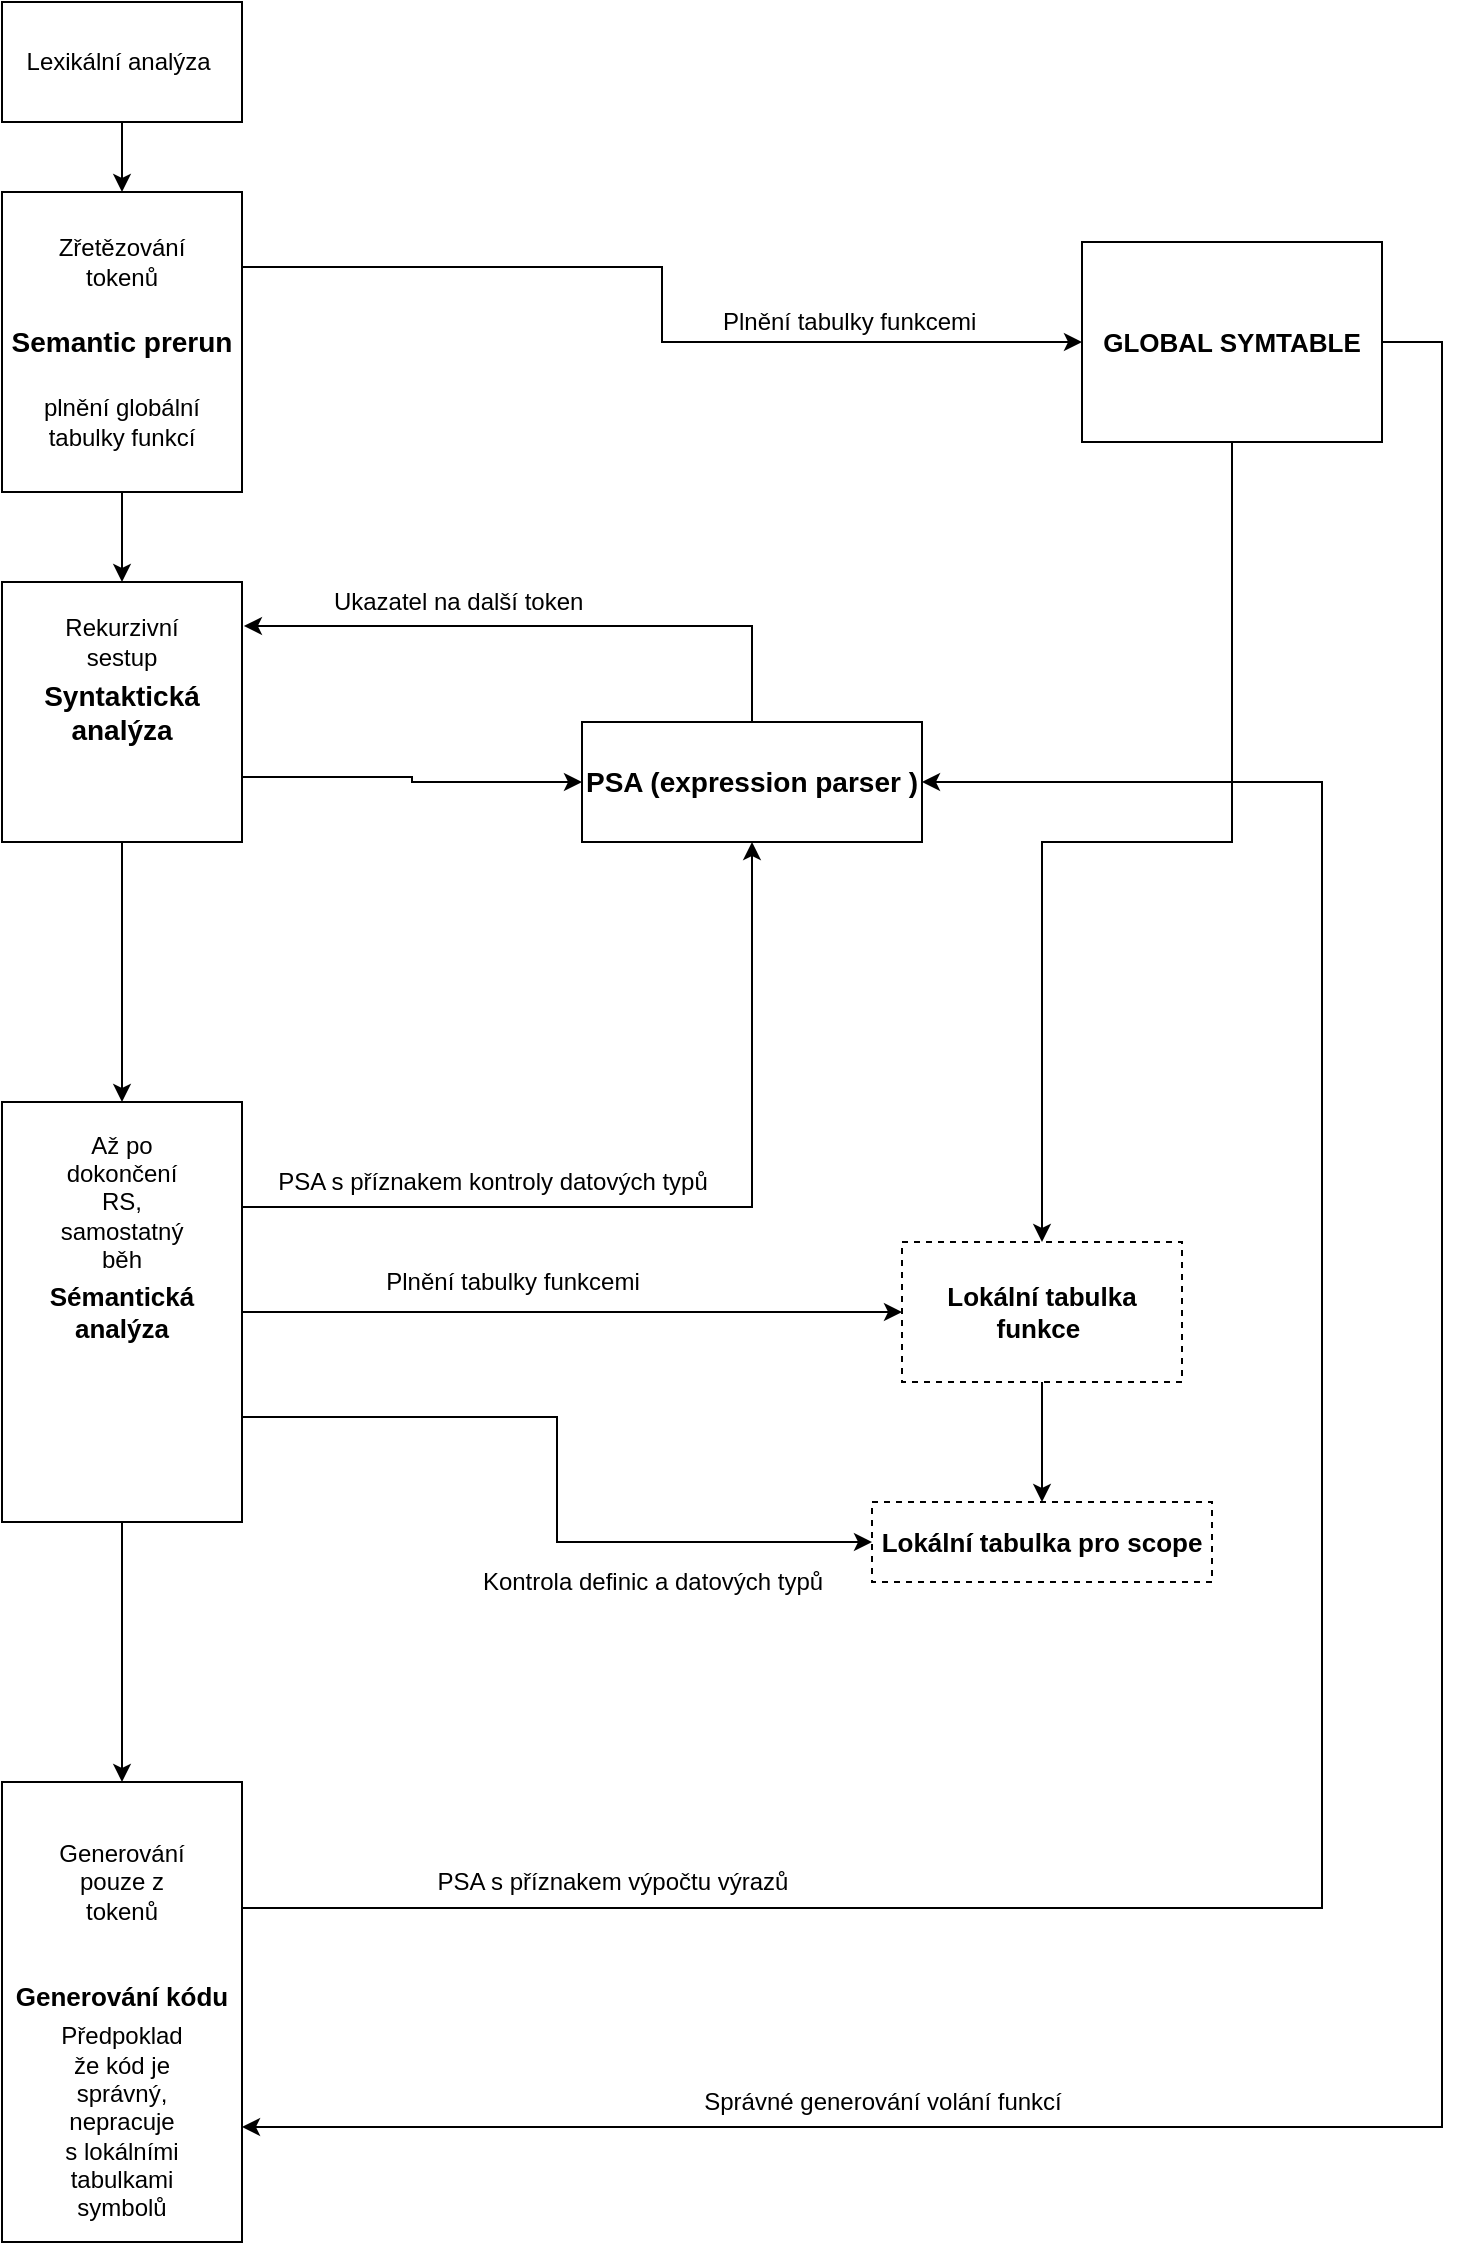 <mxfile version="13.8.1" type="device"><diagram id="2xDvSA23wFf98iXwfi5r" name="Page-1"><mxGraphModel dx="1422" dy="794" grid="1" gridSize="10" guides="1" tooltips="1" connect="1" arrows="1" fold="1" page="1" pageScale="1" pageWidth="827" pageHeight="1169" math="0" shadow="0"><root><mxCell id="0"/><mxCell id="1" parent="0"/><mxCell id="vNZXGzj52nxloV0wmzB0-9" style="edgeStyle=orthogonalEdgeStyle;rounded=0;orthogonalLoop=1;jettySize=auto;html=1;entryX=0.5;entryY=0;entryDx=0;entryDy=0;" edge="1" parent="1" source="vNZXGzj52nxloV0wmzB0-1" target="vNZXGzj52nxloV0wmzB0-2"><mxGeometry relative="1" as="geometry"><mxPoint x="140" y="110" as="targetPoint"/></mxGeometry></mxCell><mxCell id="vNZXGzj52nxloV0wmzB0-1" value="Lexikální analýza&amp;nbsp;" style="rounded=0;whiteSpace=wrap;html=1;" vertex="1" parent="1"><mxGeometry x="80" y="20" width="120" height="60" as="geometry"/></mxCell><mxCell id="vNZXGzj52nxloV0wmzB0-13" style="edgeStyle=orthogonalEdgeStyle;rounded=0;orthogonalLoop=1;jettySize=auto;html=1;entryX=0.5;entryY=0;entryDx=0;entryDy=0;" edge="1" parent="1" source="vNZXGzj52nxloV0wmzB0-2" target="vNZXGzj52nxloV0wmzB0-10"><mxGeometry relative="1" as="geometry"/></mxCell><mxCell id="vNZXGzj52nxloV0wmzB0-23" style="edgeStyle=orthogonalEdgeStyle;rounded=0;orthogonalLoop=1;jettySize=auto;html=1;exitX=1;exitY=0.25;exitDx=0;exitDy=0;" edge="1" parent="1" source="vNZXGzj52nxloV0wmzB0-2" target="vNZXGzj52nxloV0wmzB0-21"><mxGeometry relative="1" as="geometry"/></mxCell><mxCell id="vNZXGzj52nxloV0wmzB0-2" value="&lt;b&gt;&lt;font style=&quot;font-size: 14px&quot;&gt;Semantic prerun&lt;/font&gt;&lt;/b&gt;" style="rounded=0;whiteSpace=wrap;html=1;" vertex="1" parent="1"><mxGeometry x="80" y="115" width="120" height="150" as="geometry"/></mxCell><mxCell id="vNZXGzj52nxloV0wmzB0-4" value="plnění globální tabulky funkcí" style="text;html=1;strokeColor=none;fillColor=none;align=center;verticalAlign=middle;whiteSpace=wrap;rounded=0;" vertex="1" parent="1"><mxGeometry x="80" y="220" width="120" height="20" as="geometry"/></mxCell><mxCell id="vNZXGzj52nxloV0wmzB0-5" value="Zřetězování tokenů" style="text;html=1;strokeColor=none;fillColor=none;align=center;verticalAlign=middle;whiteSpace=wrap;rounded=0;" vertex="1" parent="1"><mxGeometry x="120" y="140" width="40" height="20" as="geometry"/></mxCell><mxCell id="vNZXGzj52nxloV0wmzB0-29" style="edgeStyle=orthogonalEdgeStyle;rounded=0;orthogonalLoop=1;jettySize=auto;html=1;entryX=0.5;entryY=0;entryDx=0;entryDy=0;" edge="1" parent="1" source="vNZXGzj52nxloV0wmzB0-10" target="vNZXGzj52nxloV0wmzB0-28"><mxGeometry relative="1" as="geometry"/></mxCell><mxCell id="vNZXGzj52nxloV0wmzB0-34" style="edgeStyle=orthogonalEdgeStyle;rounded=0;orthogonalLoop=1;jettySize=auto;html=1;exitX=1;exitY=0.75;exitDx=0;exitDy=0;entryX=0;entryY=0.5;entryDx=0;entryDy=0;" edge="1" parent="1" source="vNZXGzj52nxloV0wmzB0-10" target="vNZXGzj52nxloV0wmzB0-12"><mxGeometry relative="1" as="geometry"/></mxCell><mxCell id="vNZXGzj52nxloV0wmzB0-10" value="&lt;b&gt;&lt;font style=&quot;font-size: 14px&quot;&gt;Syntaktická analýza&lt;/font&gt;&lt;/b&gt;" style="rounded=0;whiteSpace=wrap;html=1;" vertex="1" parent="1"><mxGeometry x="80" y="310" width="120" height="130" as="geometry"/></mxCell><mxCell id="vNZXGzj52nxloV0wmzB0-11" value="Rekurzivní sestup&lt;br&gt;" style="text;html=1;strokeColor=none;fillColor=none;align=center;verticalAlign=middle;whiteSpace=wrap;rounded=0;" vertex="1" parent="1"><mxGeometry x="120" y="330" width="40" height="20" as="geometry"/></mxCell><mxCell id="vNZXGzj52nxloV0wmzB0-36" style="edgeStyle=orthogonalEdgeStyle;rounded=0;orthogonalLoop=1;jettySize=auto;html=1;exitX=0.5;exitY=0;exitDx=0;exitDy=0;entryX=1.008;entryY=0.169;entryDx=0;entryDy=0;entryPerimeter=0;" edge="1" parent="1" source="vNZXGzj52nxloV0wmzB0-12" target="vNZXGzj52nxloV0wmzB0-10"><mxGeometry relative="1" as="geometry"/></mxCell><mxCell id="vNZXGzj52nxloV0wmzB0-12" value="&lt;font style=&quot;font-size: 14px&quot;&gt;&lt;b&gt;PSA (expression parser )&lt;/b&gt;&lt;/font&gt;" style="rounded=0;whiteSpace=wrap;html=1;" vertex="1" parent="1"><mxGeometry x="370" y="380" width="170" height="60" as="geometry"/></mxCell><mxCell id="vNZXGzj52nxloV0wmzB0-16" value="Ukazatel na další token&amp;nbsp;" style="text;html=1;strokeColor=none;fillColor=none;align=center;verticalAlign=middle;whiteSpace=wrap;rounded=0;rotation=0;" vertex="1" parent="1"><mxGeometry x="230" y="310" width="160" height="20" as="geometry"/></mxCell><mxCell id="vNZXGzj52nxloV0wmzB0-49" style="edgeStyle=orthogonalEdgeStyle;rounded=0;orthogonalLoop=1;jettySize=auto;html=1;exitX=0.5;exitY=1;exitDx=0;exitDy=0;entryX=0.5;entryY=0;entryDx=0;entryDy=0;" edge="1" parent="1" source="vNZXGzj52nxloV0wmzB0-21" target="vNZXGzj52nxloV0wmzB0-37"><mxGeometry relative="1" as="geometry"/></mxCell><mxCell id="vNZXGzj52nxloV0wmzB0-66" style="edgeStyle=orthogonalEdgeStyle;rounded=0;orthogonalLoop=1;jettySize=auto;html=1;entryX=1;entryY=0.75;entryDx=0;entryDy=0;" edge="1" parent="1" source="vNZXGzj52nxloV0wmzB0-21" target="vNZXGzj52nxloV0wmzB0-53"><mxGeometry relative="1" as="geometry"><Array as="points"><mxPoint x="800" y="190"/><mxPoint x="800" y="1083"/></Array></mxGeometry></mxCell><mxCell id="vNZXGzj52nxloV0wmzB0-21" value="&lt;font style=&quot;font-size: 13px&quot;&gt;&lt;b&gt;GLOBAL SYMTABLE&lt;/b&gt;&lt;/font&gt;" style="rounded=0;whiteSpace=wrap;html=1;" vertex="1" parent="1"><mxGeometry x="620" y="140" width="150" height="100" as="geometry"/></mxCell><mxCell id="vNZXGzj52nxloV0wmzB0-25" style="edgeStyle=orthogonalEdgeStyle;rounded=0;orthogonalLoop=1;jettySize=auto;html=1;exitX=0.5;exitY=1;exitDx=0;exitDy=0;" edge="1" parent="1" source="vNZXGzj52nxloV0wmzB0-10" target="vNZXGzj52nxloV0wmzB0-10"><mxGeometry relative="1" as="geometry"/></mxCell><mxCell id="vNZXGzj52nxloV0wmzB0-39" style="edgeStyle=orthogonalEdgeStyle;rounded=0;orthogonalLoop=1;jettySize=auto;html=1;exitX=1;exitY=0.25;exitDx=0;exitDy=0;entryX=0.5;entryY=1;entryDx=0;entryDy=0;" edge="1" parent="1" source="vNZXGzj52nxloV0wmzB0-28" target="vNZXGzj52nxloV0wmzB0-12"><mxGeometry relative="1" as="geometry"/></mxCell><mxCell id="vNZXGzj52nxloV0wmzB0-41" style="edgeStyle=orthogonalEdgeStyle;rounded=0;orthogonalLoop=1;jettySize=auto;html=1;" edge="1" parent="1" source="vNZXGzj52nxloV0wmzB0-28"><mxGeometry relative="1" as="geometry"><mxPoint x="530" y="675" as="targetPoint"/></mxGeometry></mxCell><mxCell id="vNZXGzj52nxloV0wmzB0-50" style="edgeStyle=orthogonalEdgeStyle;rounded=0;orthogonalLoop=1;jettySize=auto;html=1;exitX=1;exitY=0.75;exitDx=0;exitDy=0;entryX=0;entryY=0.5;entryDx=0;entryDy=0;" edge="1" parent="1" source="vNZXGzj52nxloV0wmzB0-28" target="vNZXGzj52nxloV0wmzB0-45"><mxGeometry relative="1" as="geometry"/></mxCell><mxCell id="vNZXGzj52nxloV0wmzB0-54" style="edgeStyle=orthogonalEdgeStyle;rounded=0;orthogonalLoop=1;jettySize=auto;html=1;exitX=0.5;exitY=1;exitDx=0;exitDy=0;entryX=0.5;entryY=0;entryDx=0;entryDy=0;" edge="1" parent="1" source="vNZXGzj52nxloV0wmzB0-28" target="vNZXGzj52nxloV0wmzB0-53"><mxGeometry relative="1" as="geometry"/></mxCell><mxCell id="vNZXGzj52nxloV0wmzB0-28" value="&lt;font style=&quot;font-size: 13px&quot;&gt;&lt;b&gt;Sémantická analýza&lt;br&gt;&lt;/b&gt;&lt;/font&gt;" style="rounded=0;whiteSpace=wrap;html=1;" vertex="1" parent="1"><mxGeometry x="80" y="570" width="120" height="210" as="geometry"/></mxCell><mxCell id="vNZXGzj52nxloV0wmzB0-30" value="Až po dokončení RS, samostatný běh&lt;br&gt;" style="text;html=1;strokeColor=none;fillColor=none;align=center;verticalAlign=middle;whiteSpace=wrap;rounded=0;" vertex="1" parent="1"><mxGeometry x="120" y="610" width="40" height="20" as="geometry"/></mxCell><mxCell id="vNZXGzj52nxloV0wmzB0-48" style="edgeStyle=orthogonalEdgeStyle;rounded=0;orthogonalLoop=1;jettySize=auto;html=1;exitX=0.5;exitY=1;exitDx=0;exitDy=0;" edge="1" parent="1" source="vNZXGzj52nxloV0wmzB0-37"><mxGeometry relative="1" as="geometry"><mxPoint x="600" y="770" as="targetPoint"/></mxGeometry></mxCell><mxCell id="vNZXGzj52nxloV0wmzB0-37" value="&lt;font style=&quot;font-size: 13px&quot;&gt;&lt;b&gt;Lokální tabulka funkce&amp;nbsp;&lt;/b&gt;&lt;/font&gt;" style="rounded=0;whiteSpace=wrap;html=1;dashed=1;" vertex="1" parent="1"><mxGeometry x="530" y="640" width="140" height="70" as="geometry"/></mxCell><mxCell id="vNZXGzj52nxloV0wmzB0-40" value="PSA s příznakem kontroly datových typů&lt;br&gt;" style="text;html=1;align=center;verticalAlign=middle;resizable=0;points=[];autosize=1;" vertex="1" parent="1"><mxGeometry x="210" y="600" width="230" height="20" as="geometry"/></mxCell><mxCell id="vNZXGzj52nxloV0wmzB0-45" value="&lt;font style=&quot;font-size: 13px&quot;&gt;&lt;b&gt;Lokální tabulka pro scope&lt;/b&gt;&lt;/font&gt;" style="rounded=0;whiteSpace=wrap;html=1;dashed=1;" vertex="1" parent="1"><mxGeometry x="515" y="770" width="170" height="40" as="geometry"/></mxCell><mxCell id="vNZXGzj52nxloV0wmzB0-52" value="Kontrola definic a datových typů" style="text;html=1;align=center;verticalAlign=middle;resizable=0;points=[];autosize=1;" vertex="1" parent="1"><mxGeometry x="310" y="800" width="190" height="20" as="geometry"/></mxCell><mxCell id="vNZXGzj52nxloV0wmzB0-57" style="edgeStyle=orthogonalEdgeStyle;rounded=0;orthogonalLoop=1;jettySize=auto;html=1;exitX=1;exitY=0.25;exitDx=0;exitDy=0;entryX=1;entryY=0.5;entryDx=0;entryDy=0;" edge="1" parent="1" source="vNZXGzj52nxloV0wmzB0-53" target="vNZXGzj52nxloV0wmzB0-12"><mxGeometry relative="1" as="geometry"><Array as="points"><mxPoint x="200" y="973"/><mxPoint x="740" y="973"/><mxPoint x="740" y="410"/></Array></mxGeometry></mxCell><mxCell id="vNZXGzj52nxloV0wmzB0-53" value="&lt;font style=&quot;font-size: 13px&quot;&gt;&lt;b&gt;Generování kódu&lt;br&gt;&lt;br&gt;&lt;/b&gt;&lt;/font&gt;" style="rounded=0;whiteSpace=wrap;html=1;" vertex="1" parent="1"><mxGeometry x="80" y="910" width="120" height="230" as="geometry"/></mxCell><mxCell id="vNZXGzj52nxloV0wmzB0-55" value="Plnění tabulky funkcemi&amp;nbsp;" style="text;html=1;align=center;verticalAlign=middle;resizable=0;points=[];autosize=1;" vertex="1" parent="1"><mxGeometry x="430" y="170" width="150" height="20" as="geometry"/></mxCell><mxCell id="vNZXGzj52nxloV0wmzB0-56" value="Plnění tabulky funkcemi" style="text;html=1;align=center;verticalAlign=middle;resizable=0;points=[];autosize=1;" vertex="1" parent="1"><mxGeometry x="265" y="650" width="140" height="20" as="geometry"/></mxCell><mxCell id="vNZXGzj52nxloV0wmzB0-58" value="PSA s příznakem výpočtu výrazů" style="text;html=1;align=center;verticalAlign=middle;resizable=0;points=[];autosize=1;" vertex="1" parent="1"><mxGeometry x="290" y="950" width="190" height="20" as="geometry"/></mxCell><mxCell id="vNZXGzj52nxloV0wmzB0-60" value="Generování pouze z tokenů" style="text;html=1;strokeColor=none;fillColor=none;align=center;verticalAlign=middle;whiteSpace=wrap;rounded=0;dashed=1;" vertex="1" parent="1"><mxGeometry x="100" y="950" width="80" height="20" as="geometry"/></mxCell><mxCell id="vNZXGzj52nxloV0wmzB0-65" value="Předpoklad že kód je správný, nepracuje s lokálními tabulkami symbolů" style="text;html=1;strokeColor=none;fillColor=none;align=center;verticalAlign=middle;whiteSpace=wrap;rounded=0;dashed=1;" vertex="1" parent="1"><mxGeometry x="120" y="1070" width="40" height="20" as="geometry"/></mxCell><mxCell id="vNZXGzj52nxloV0wmzB0-67" value="Správné generování volání funkcí" style="text;html=1;align=center;verticalAlign=middle;resizable=0;points=[];autosize=1;" vertex="1" parent="1"><mxGeometry x="425" y="1060" width="190" height="20" as="geometry"/></mxCell></root></mxGraphModel></diagram></mxfile>